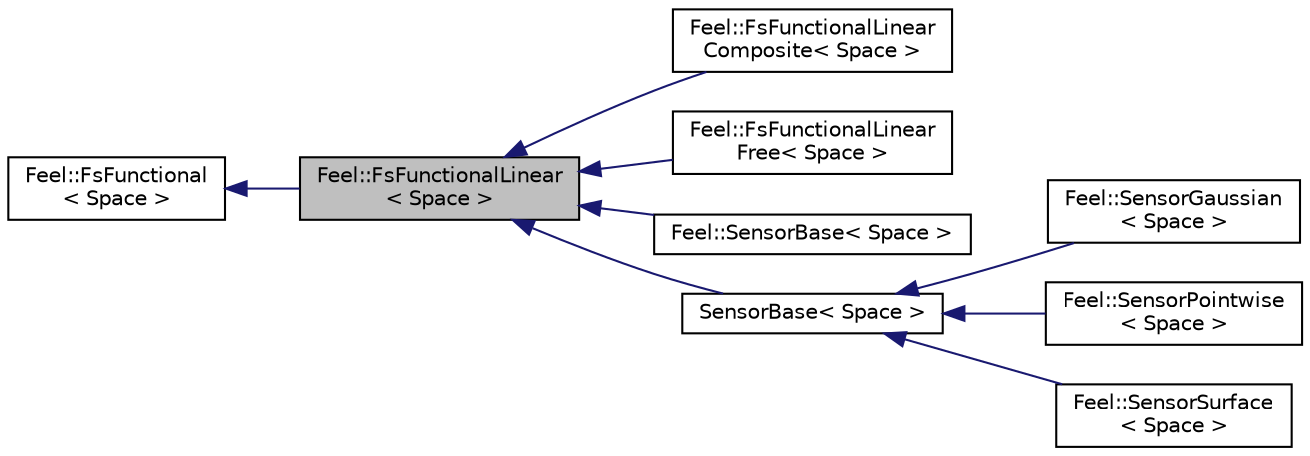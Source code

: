 digraph "Feel::FsFunctionalLinear&lt; Space &gt;"
{
 // LATEX_PDF_SIZE
  edge [fontname="Helvetica",fontsize="10",labelfontname="Helvetica",labelfontsize="10"];
  node [fontname="Helvetica",fontsize="10",shape=record];
  rankdir="LR";
  Node1 [label="Feel::FsFunctionalLinear\l\< Space \>",height=0.2,width=0.4,color="black", fillcolor="grey75", style="filled", fontcolor="black",tooltip=" "];
  Node2 -> Node1 [dir="back",color="midnightblue",fontsize="10",style="solid",fontname="Helvetica"];
  Node2 [label="Feel::FsFunctional\l\< Space \>",height=0.2,width=0.4,color="black", fillcolor="white", style="filled",URL="$classFeel_1_1FsFunctional.html",tooltip=" "];
  Node1 -> Node3 [dir="back",color="midnightblue",fontsize="10",style="solid",fontname="Helvetica"];
  Node3 [label="Feel::FsFunctionalLinear\lComposite\< Space \>",height=0.2,width=0.4,color="black", fillcolor="white", style="filled",URL="$classFeel_1_1FsFunctionalLinearComposite.html",tooltip=" "];
  Node1 -> Node4 [dir="back",color="midnightblue",fontsize="10",style="solid",fontname="Helvetica"];
  Node4 [label="Feel::FsFunctionalLinear\lFree\< Space \>",height=0.2,width=0.4,color="black", fillcolor="white", style="filled",URL="$classFeel_1_1FsFunctionalLinearFree.html",tooltip=" "];
  Node1 -> Node5 [dir="back",color="midnightblue",fontsize="10",style="solid",fontname="Helvetica"];
  Node5 [label="Feel::SensorBase\< Space \>",height=0.2,width=0.4,color="black", fillcolor="white", style="filled",URL="$classFeel_1_1SensorBase.html",tooltip="base class for sensors"];
  Node1 -> Node6 [dir="back",color="midnightblue",fontsize="10",style="solid",fontname="Helvetica"];
  Node6 [label="SensorBase\< Space \>",height=0.2,width=0.4,color="black", fillcolor="white", style="filled",URL="$classFeel_1_1SensorBase.html",tooltip=" "];
  Node6 -> Node7 [dir="back",color="midnightblue",fontsize="10",style="solid",fontname="Helvetica"];
  Node7 [label="Feel::SensorGaussian\l\< Space \>",height=0.2,width=0.4,color="black", fillcolor="white", style="filled",URL="$classFeel_1_1SensorGaussian.html",tooltip="gaussian type sensor"];
  Node6 -> Node8 [dir="back",color="midnightblue",fontsize="10",style="solid",fontname="Helvetica"];
  Node8 [label="Feel::SensorPointwise\l\< Space \>",height=0.2,width=0.4,color="black", fillcolor="white", style="filled",URL="$classFeel_1_1SensorPointwise.html",tooltip="pointwise type sensor"];
  Node6 -> Node9 [dir="back",color="midnightblue",fontsize="10",style="solid",fontname="Helvetica"];
  Node9 [label="Feel::SensorSurface\l\< Space \>",height=0.2,width=0.4,color="black", fillcolor="white", style="filled",URL="$classFeel_1_1SensorSurface.html",tooltip="surface type sensor"];
}
